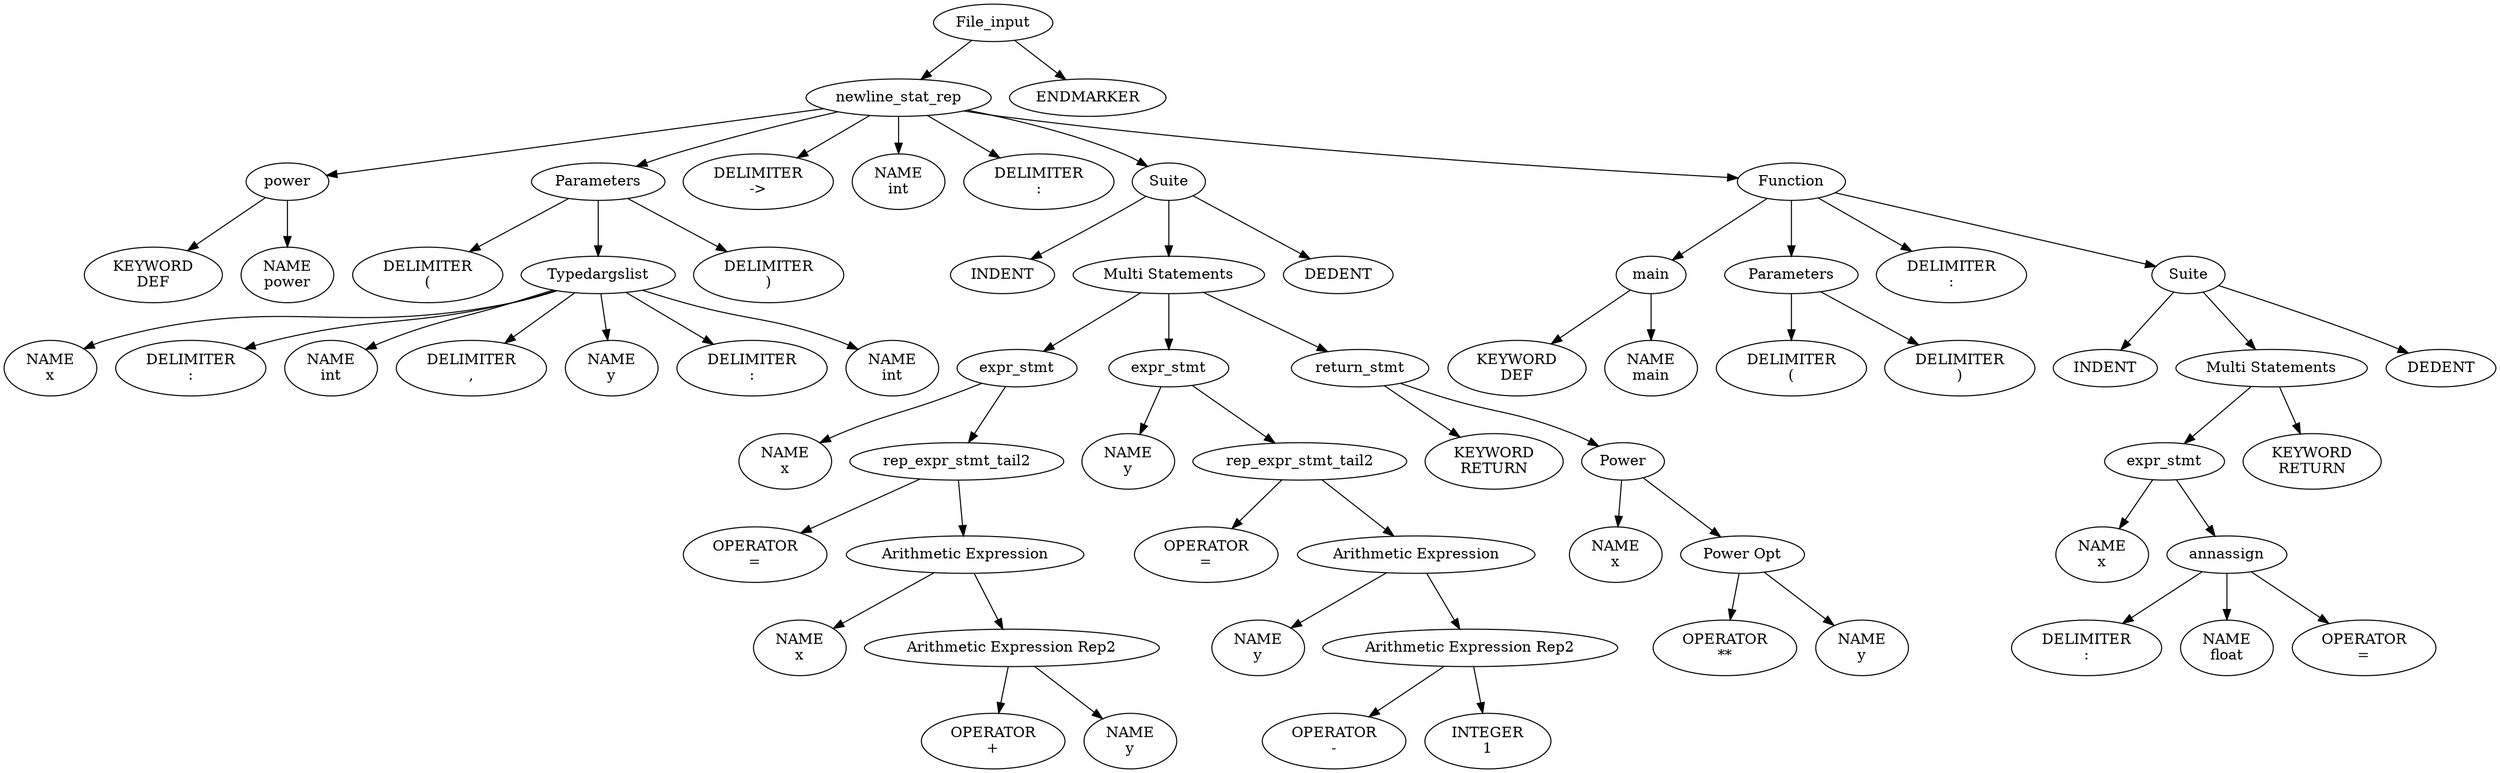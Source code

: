 digraph parse_tree {
"0x556db9dbbeb0" [label="File_input"];
"0x556db9dbbeb0" -> "0x556db9dd6a20";
"0x556db9dd6a20" [label="newline_stat_rep"];
"0x556db9dd6a20" -> "0x556db9dd1410";
"0x556db9dd1410" [label="power"];
"0x556db9dd1410" -> "0x556db9dd1270";
"0x556db9dd1270" [label="KEYWORD
DEF"];
"0x556db9dd1410" -> "0x556db9dd1340";
"0x556db9dd1340" [label="NAME
power"];
"0x556db9dd6a20" -> "0x556db9dd2a10";
"0x556db9dd2a10" [label="Parameters"];
"0x556db9dd2a10" -> "0x556db9dd1b00";
"0x556db9dd1b00" [label="DELIMITER
("];
"0x556db9dd2a10" -> "0x556db9dd2740";
"0x556db9dd2740" [label="Typedargslist"];
"0x556db9dd2740" -> "0x556db9dd1bd0";
"0x556db9dd1bd0" [label="NAME
x"];
"0x556db9dd2740" -> "0x556db9dd1ca0";
"0x556db9dd1ca0" [label="DELIMITER
:"];
"0x556db9dd2740" -> "0x556db9dd1f10";
"0x556db9dd1f10" [label="NAME
int"];
"0x556db9dd2740" -> "0x556db9dd1e40";
"0x556db9dd1e40" [label="DELIMITER
,"];
"0x556db9dd2740" -> "0x556db9dd2000";
"0x556db9dd2000" [label="NAME
y"];
"0x556db9dd2740" -> "0x556db9dd20d0";
"0x556db9dd20d0" [label="DELIMITER
:"];
"0x556db9dd2740" -> "0x556db9dd2340";
"0x556db9dd2340" [label="NAME
int"];
"0x556db9dd2a10" -> "0x556db9dd2270";
"0x556db9dd2270" [label="DELIMITER
)"];
"0x556db9dd6a20" -> "0x556db9dd2b00";
"0x556db9dd2b00" [label="DELIMITER
->"];
"0x556db9dd6a20" -> "0x556db9dd2bd0";
"0x556db9dd2bd0" [label="NAME
int"];
"0x556db9dd6a20" -> "0x556db9dd2ca0";
"0x556db9dd2ca0" [label="DELIMITER
:"];
"0x556db9dd6a20" -> "0x556db9dd4e60";
"0x556db9dd4e60" [label="Suite"];
"0x556db9dd4e60" -> "0x556db9dd2e40";
"0x556db9dd2e40" [label="INDENT"];
"0x556db9dd4e60" -> "0x556db9dd4c40";
"0x556db9dd4c40" [label="Multi Statements"];
"0x556db9dd4c40" -> "0x556db9dd3750";
"0x556db9dd3750" [label="expr_stmt"];
"0x556db9dd3750" -> "0x556db9dd2f10";
"0x556db9dd2f10" [label="NAME
x"];
"0x556db9dd3750" -> "0x556db9dd3630";
"0x556db9dd3630" [label="rep_expr_stmt_tail2"];
"0x556db9dd3630" -> "0x556db9dd2fe0";
"0x556db9dd2fe0" [label="OPERATOR
="];
"0x556db9dd3630" -> "0x556db9dd3540";
"0x556db9dd3540" [label="Arithmetic Expression"];
"0x556db9dd3540" -> "0x556db9dd30b0";
"0x556db9dd30b0" [label="NAME
x"];
"0x556db9dd3540" -> "0x556db9dd3420";
"0x556db9dd3420" [label="Arithmetic Expression Rep2"];
"0x556db9dd3420" -> "0x556db9dd3180";
"0x556db9dd3180" [label="OPERATOR
+"];
"0x556db9dd3420" -> "0x556db9dd3250";
"0x556db9dd3250" [label="NAME
y"];
"0x556db9dd4c40" -> "0x556db9dd4260";
"0x556db9dd4260" [label="expr_stmt"];
"0x556db9dd4260" -> "0x556db9dd3910";
"0x556db9dd3910" [label="NAME
y"];
"0x556db9dd4260" -> "0x556db9dd4050";
"0x556db9dd4050" [label="rep_expr_stmt_tail2"];
"0x556db9dd4050" -> "0x556db9dd39e0";
"0x556db9dd39e0" [label="OPERATOR
="];
"0x556db9dd4050" -> "0x556db9dd3f60";
"0x556db9dd3f60" [label="Arithmetic Expression"];
"0x556db9dd3f60" -> "0x556db9dd3ab0";
"0x556db9dd3ab0" [label="NAME
y"];
"0x556db9dd3f60" -> "0x556db9dd3e20";
"0x556db9dd3e20" [label="Arithmetic Expression Rep2"];
"0x556db9dd3e20" -> "0x556db9dd3b80";
"0x556db9dd3b80" [label="OPERATOR
-"];
"0x556db9dd3e20" -> "0x556db9dd3c50";
"0x556db9dd3c50" [label="INTEGER
1"];
"0x556db9dd4c40" -> "0x556db9dd4b50";
"0x556db9dd4b50" [label="return_stmt"];
"0x556db9dd4b50" -> "0x556db9dd4470";
"0x556db9dd4470" [label="KEYWORD
RETURN"];
"0x556db9dd4b50" -> "0x556db9dd4970";
"0x556db9dd4970" [label="Power"];
"0x556db9dd4970" -> "0x556db9dd4540";
"0x556db9dd4540" [label="NAME
x"];
"0x556db9dd4970" -> "0x556db9dd4880";
"0x556db9dd4880" [label="Power Opt"];
"0x556db9dd4880" -> "0x556db9dd4610";
"0x556db9dd4610" [label="OPERATOR
**"];
"0x556db9dd4880" -> "0x556db9dd46e0";
"0x556db9dd46e0" [label="NAME
y"];
"0x556db9dd4e60" -> "0x556db9dd4d90";
"0x556db9dd4d90" [label="DEDENT"];
"0x556db9dd6a20" -> "0x556db9dd6920";
"0x556db9dd6920" [label="Function"];
"0x556db9dd6920" -> "0x556db9dd5270";
"0x556db9dd5270" [label="main"];
"0x556db9dd5270" -> "0x556db9dd50d0";
"0x556db9dd50d0" [label="KEYWORD
DEF"];
"0x556db9dd5270" -> "0x556db9dd51a0";
"0x556db9dd51a0" [label="NAME
main"];
"0x556db9dd6920" -> "0x556db9dd5640";
"0x556db9dd5640" [label="Parameters"];
"0x556db9dd5640" -> "0x556db9dd54a0";
"0x556db9dd54a0" [label="DELIMITER
("];
"0x556db9dd5640" -> "0x556db9dd5570";
"0x556db9dd5570" [label="DELIMITER
)"];
"0x556db9dd6920" -> "0x556db9dd5730";
"0x556db9dd5730" [label="DELIMITER
:"];
"0x556db9dd6920" -> "0x556db9dd6800";
"0x556db9dd6800" [label="Suite"];
"0x556db9dd6800" -> "0x556db9dd58d0";
"0x556db9dd58d0" [label="INDENT"];
"0x556db9dd6800" -> "0x556db9dd6610";
"0x556db9dd6610" [label="Multi Statements"];
"0x556db9dd6610" -> "0x556db9dd6060";
"0x556db9dd6060" [label="expr_stmt"];
"0x556db9dd6060" -> "0x556db9dd59a0";
"0x556db9dd59a0" [label="NAME
x"];
"0x556db9dd6060" -> "0x556db9dd5f70";
"0x556db9dd5f70" [label="annassign"];
"0x556db9dd5f70" -> "0x556db9dd5a70";
"0x556db9dd5a70" [label="DELIMITER
:"];
"0x556db9dd5f70" -> "0x556db9dd5b40";
"0x556db9dd5b40" [label="NAME
float"];
"0x556db9dd5f70" -> "0x556db9dd5c10";
"0x556db9dd5c10" [label="OPERATOR
="];
"0x556db9dd6610" -> "0x556db9dd6500";
"0x556db9dd6500" [label="KEYWORD
RETURN"];
"0x556db9dd6800" -> "0x556db9dd6730";
"0x556db9dd6730" [label="DEDENT"];
"0x556db9dbbeb0" -> "0x556db9dd6ba0";
"0x556db9dd6ba0" [label="ENDMARKER"];
}
